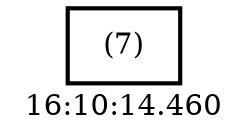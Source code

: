 digraph  g{ graph[label = "16:10:14.460"]
node [shape=rectangle, color=black, fontcolor=black, style=bold] edge [color=black] 0 [label="(7)"] ; 
}

